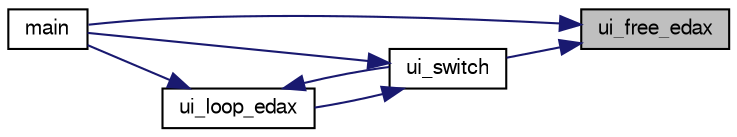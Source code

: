 digraph "ui_free_edax"
{
 // LATEX_PDF_SIZE
  bgcolor="transparent";
  edge [fontname="FreeSans",fontsize="10",labelfontname="FreeSans",labelfontsize="10"];
  node [fontname="FreeSans",fontsize="10",shape=record];
  rankdir="RL";
  Node1 [label="ui_free_edax",height=0.2,width=0.4,color="black", fillcolor="grey75", style="filled", fontcolor="black",tooltip="free resources used by edax protocol."];
  Node1 -> Node2 [dir="back",color="midnightblue",fontsize="10",style="solid",fontname="FreeSans"];
  Node2 [label="main",height=0.2,width=0.4,color="black",URL="$main_8c.html#a3c04138a5bfe5d72780bb7e82a18e627",tooltip="edax main function."];
  Node1 -> Node3 [dir="back",color="midnightblue",fontsize="10",style="solid",fontname="FreeSans"];
  Node3 [label="ui_switch",height=0.2,width=0.4,color="black",URL="$ui_8c.html#a4234d6b0fd690186ef0ec2fc2eba2d4d",tooltip="Switch between different User Interface."];
  Node3 -> Node2 [dir="back",color="midnightblue",fontsize="10",style="solid",fontname="FreeSans"];
  Node3 -> Node4 [dir="back",color="midnightblue",fontsize="10",style="solid",fontname="FreeSans"];
  Node4 [label="ui_loop_edax",height=0.2,width=0.4,color="black",URL="$edax_8c.html#a2354b96c7688bae32bedb6203d672f50",tooltip="Loop event."];
  Node4 -> Node2 [dir="back",color="midnightblue",fontsize="10",style="solid",fontname="FreeSans"];
  Node4 -> Node3 [dir="back",color="midnightblue",fontsize="10",style="solid",fontname="FreeSans"];
}
